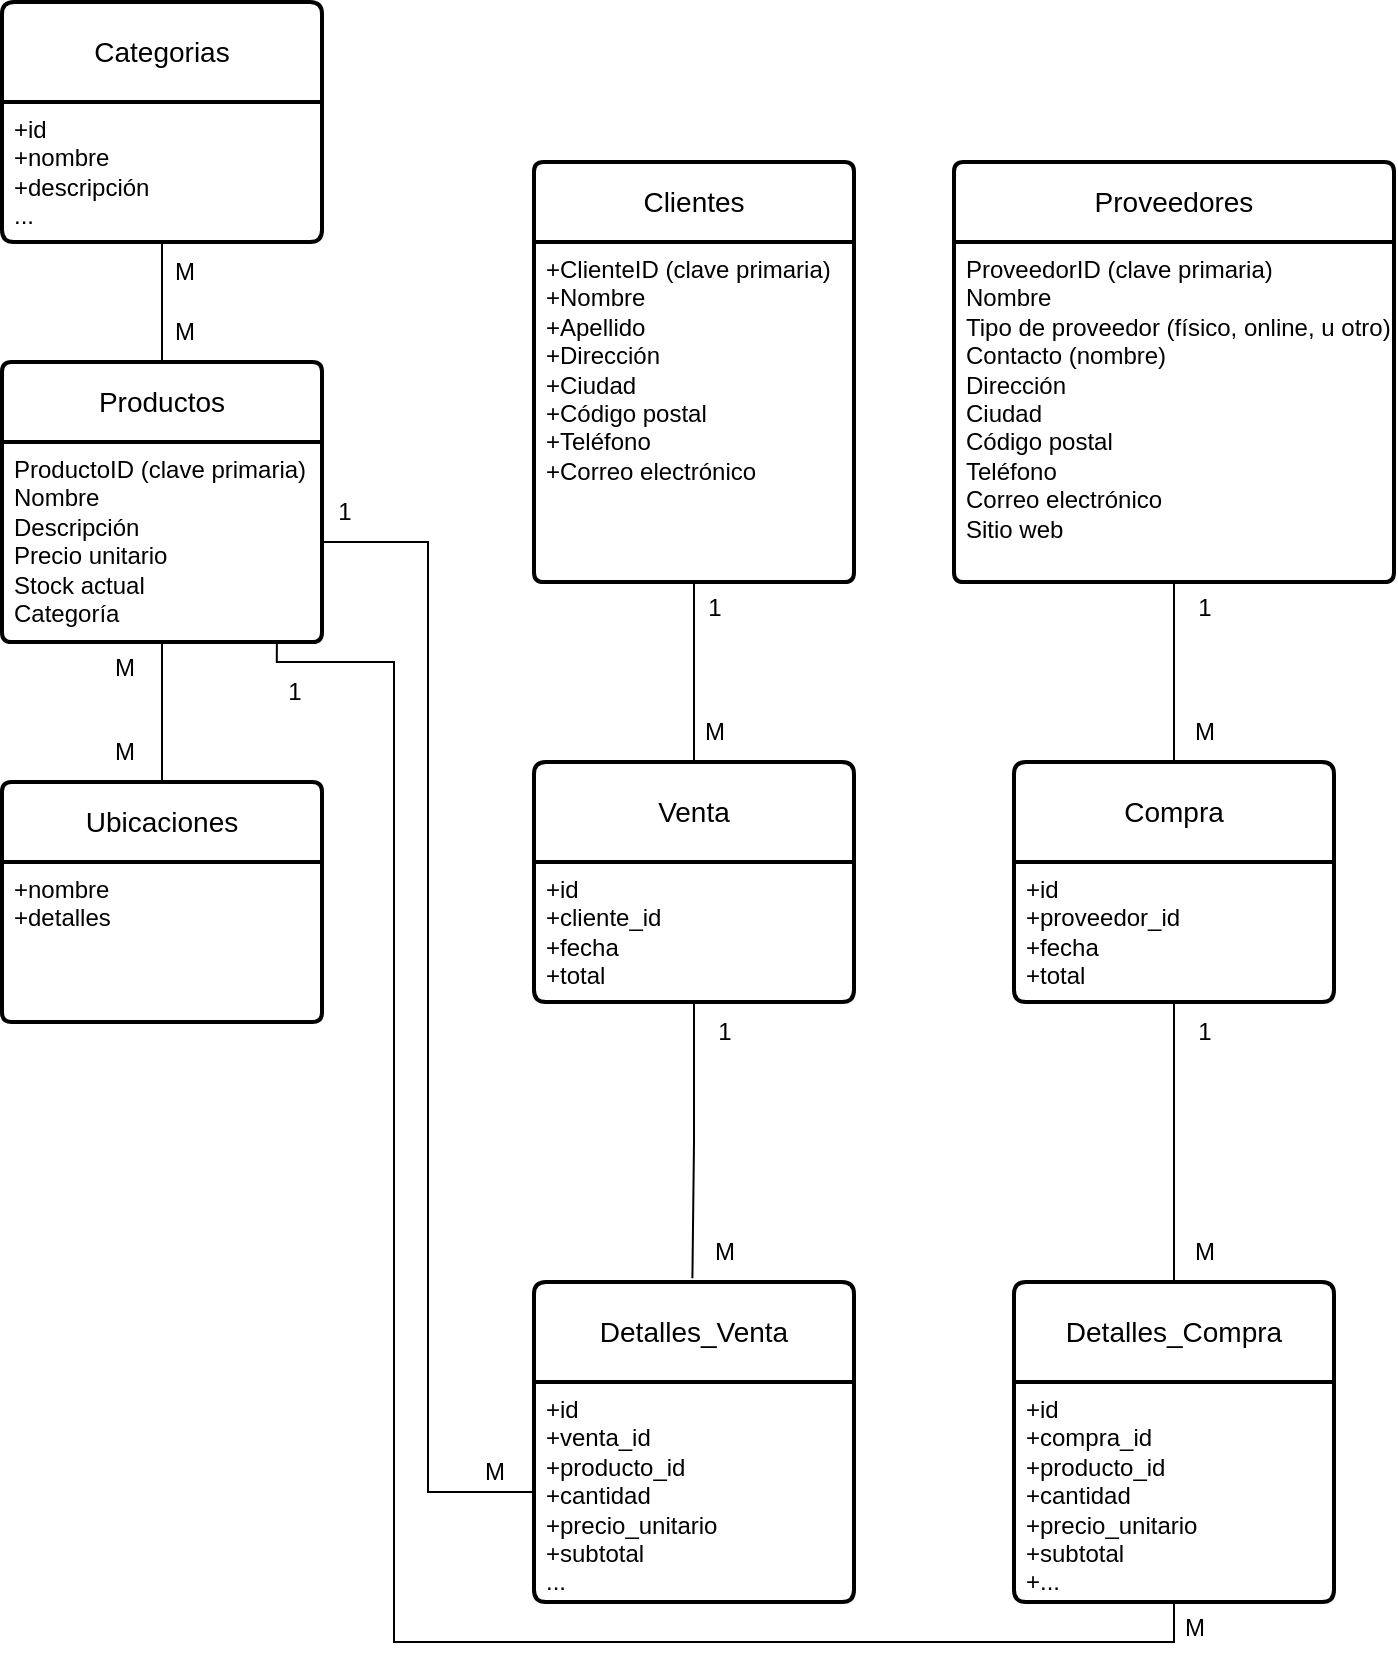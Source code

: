 <mxfile version="22.0.6" type="github">
  <diagram name="Página-1" id="wGqb95JXl2CCbVm-q4vb">
    <mxGraphModel dx="981" dy="608" grid="1" gridSize="10" guides="1" tooltips="1" connect="1" arrows="1" fold="1" page="1" pageScale="1" pageWidth="827" pageHeight="1169" math="0" shadow="0">
      <root>
        <mxCell id="0" />
        <mxCell id="1" parent="0" />
        <mxCell id="eWYk2wQm-RLrt0vCJLNE-28" value="Productos" style="swimlane;childLayout=stackLayout;horizontal=1;startSize=40;horizontalStack=0;rounded=1;fontSize=14;fontStyle=0;strokeWidth=2;resizeParent=0;resizeLast=1;shadow=0;dashed=0;align=center;arcSize=4;whiteSpace=wrap;html=1;" vertex="1" parent="1">
          <mxGeometry x="14" y="200" width="160" height="140" as="geometry" />
        </mxCell>
        <mxCell id="eWYk2wQm-RLrt0vCJLNE-29" value="&lt;div&gt;ProductoID (clave primaria)&lt;/div&gt;&lt;div&gt;Nombre&lt;/div&gt;&lt;div&gt;Descripción&lt;/div&gt;&lt;div&gt;Precio unitario&lt;/div&gt;&lt;div&gt;Stock actual&lt;/div&gt;&lt;div&gt;Categoría&lt;/div&gt;" style="align=left;strokeColor=none;fillColor=none;spacingLeft=4;fontSize=12;verticalAlign=top;resizable=0;rotatable=0;part=1;html=1;" vertex="1" parent="eWYk2wQm-RLrt0vCJLNE-28">
          <mxGeometry y="40" width="160" height="100" as="geometry" />
        </mxCell>
        <mxCell id="eWYk2wQm-RLrt0vCJLNE-30" value="Ubicaciones" style="swimlane;childLayout=stackLayout;horizontal=1;startSize=40;horizontalStack=0;rounded=1;fontSize=14;fontStyle=0;strokeWidth=2;resizeParent=0;resizeLast=1;shadow=0;dashed=0;align=center;arcSize=4;whiteSpace=wrap;html=1;" vertex="1" parent="1">
          <mxGeometry x="14" y="410" width="160" height="120" as="geometry" />
        </mxCell>
        <mxCell id="eWYk2wQm-RLrt0vCJLNE-31" value="+nombre&lt;br&gt;+detalles&lt;br&gt;" style="align=left;strokeColor=none;fillColor=none;spacingLeft=4;fontSize=12;verticalAlign=top;resizable=0;rotatable=0;part=1;html=1;" vertex="1" parent="eWYk2wQm-RLrt0vCJLNE-30">
          <mxGeometry y="40" width="160" height="80" as="geometry" />
        </mxCell>
        <mxCell id="eWYk2wQm-RLrt0vCJLNE-33" value="Clientes" style="swimlane;childLayout=stackLayout;horizontal=1;startSize=40;horizontalStack=0;rounded=1;fontSize=14;fontStyle=0;strokeWidth=2;resizeParent=0;resizeLast=1;shadow=0;dashed=0;align=center;arcSize=4;whiteSpace=wrap;html=1;" vertex="1" parent="1">
          <mxGeometry x="280" y="100" width="160" height="210" as="geometry" />
        </mxCell>
        <mxCell id="eWYk2wQm-RLrt0vCJLNE-34" value="&lt;div&gt;+ClienteID (clave primaria)&lt;/div&gt;&lt;div&gt;+Nombre&lt;/div&gt;&lt;div&gt;+Apellido&lt;/div&gt;&lt;div&gt;+Dirección&lt;/div&gt;&lt;div&gt;+Ciudad&lt;/div&gt;&lt;div&gt;+Código postal&lt;/div&gt;&lt;div&gt;+Teléfono&lt;/div&gt;&lt;div&gt;+Correo electrónico&lt;/div&gt;" style="align=left;strokeColor=none;fillColor=none;spacingLeft=4;fontSize=12;verticalAlign=top;resizable=0;rotatable=0;part=1;html=1;" vertex="1" parent="eWYk2wQm-RLrt0vCJLNE-33">
          <mxGeometry y="40" width="160" height="170" as="geometry" />
        </mxCell>
        <mxCell id="eWYk2wQm-RLrt0vCJLNE-35" value="Proveedores" style="swimlane;childLayout=stackLayout;horizontal=1;startSize=40;horizontalStack=0;rounded=1;fontSize=14;fontStyle=0;strokeWidth=2;resizeParent=0;resizeLast=1;shadow=0;dashed=0;align=center;arcSize=4;whiteSpace=wrap;html=1;" vertex="1" parent="1">
          <mxGeometry x="490" y="100" width="220" height="210" as="geometry" />
        </mxCell>
        <mxCell id="eWYk2wQm-RLrt0vCJLNE-36" value="&lt;div&gt;ProveedorID (clave primaria)&lt;/div&gt;&lt;div&gt;Nombre&lt;/div&gt;&lt;div&gt;Tipo de proveedor (físico, online, u otro)&lt;/div&gt;&lt;div&gt;Contacto (nombre)&lt;/div&gt;&lt;div&gt;Dirección&lt;/div&gt;&lt;div&gt;Ciudad&lt;/div&gt;&lt;div&gt;Código postal&lt;/div&gt;&lt;div&gt;Teléfono&lt;/div&gt;&lt;div&gt;Correo electrónico&lt;/div&gt;&lt;div&gt;Sitio web&lt;/div&gt;&lt;div&gt;&lt;br&gt;&lt;/div&gt;" style="align=left;strokeColor=none;fillColor=none;spacingLeft=4;fontSize=12;verticalAlign=top;resizable=0;rotatable=0;part=1;html=1;" vertex="1" parent="eWYk2wQm-RLrt0vCJLNE-35">
          <mxGeometry y="40" width="220" height="170" as="geometry" />
        </mxCell>
        <mxCell id="eWYk2wQm-RLrt0vCJLNE-37" value="" style="endArrow=none;html=1;rounded=0;entryX=0.5;entryY=0;entryDx=0;entryDy=0;exitX=0.5;exitY=1;exitDx=0;exitDy=0;strokeColor=default;" edge="1" parent="1" source="eWYk2wQm-RLrt0vCJLNE-29" target="eWYk2wQm-RLrt0vCJLNE-30">
          <mxGeometry width="50" height="50" relative="1" as="geometry">
            <mxPoint x="134" y="360" as="sourcePoint" />
            <mxPoint x="184" y="310" as="targetPoint" />
          </mxGeometry>
        </mxCell>
        <mxCell id="eWYk2wQm-RLrt0vCJLNE-38" value="M" style="text;html=1;align=center;verticalAlign=middle;resizable=0;points=[];autosize=1;strokeColor=none;fillColor=none;" vertex="1" parent="1">
          <mxGeometry x="60" y="338" width="30" height="30" as="geometry" />
        </mxCell>
        <mxCell id="eWYk2wQm-RLrt0vCJLNE-39" value="M" style="text;html=1;align=center;verticalAlign=middle;resizable=0;points=[];autosize=1;strokeColor=none;fillColor=none;" vertex="1" parent="1">
          <mxGeometry x="60" y="380" width="30" height="30" as="geometry" />
        </mxCell>
        <mxCell id="eWYk2wQm-RLrt0vCJLNE-40" value="Venta" style="swimlane;childLayout=stackLayout;horizontal=1;startSize=50;horizontalStack=0;rounded=1;fontSize=14;fontStyle=0;strokeWidth=2;resizeParent=0;resizeLast=1;shadow=0;dashed=0;align=center;arcSize=4;whiteSpace=wrap;html=1;" vertex="1" parent="1">
          <mxGeometry x="280" y="400" width="160" height="120" as="geometry">
            <mxRectangle x="280" y="340" width="80" height="50" as="alternateBounds" />
          </mxGeometry>
        </mxCell>
        <mxCell id="eWYk2wQm-RLrt0vCJLNE-41" value="+id&lt;br&gt;+cliente_id&lt;br&gt;+fecha&lt;br&gt;+total" style="align=left;strokeColor=none;fillColor=none;spacingLeft=4;fontSize=12;verticalAlign=top;resizable=0;rotatable=0;part=1;html=1;" vertex="1" parent="eWYk2wQm-RLrt0vCJLNE-40">
          <mxGeometry y="50" width="160" height="70" as="geometry" />
        </mxCell>
        <mxCell id="eWYk2wQm-RLrt0vCJLNE-44" value="Detalles_Venta" style="swimlane;childLayout=stackLayout;horizontal=1;startSize=50;horizontalStack=0;rounded=1;fontSize=14;fontStyle=0;strokeWidth=2;resizeParent=0;resizeLast=1;shadow=0;dashed=0;align=center;arcSize=4;whiteSpace=wrap;html=1;" vertex="1" parent="1">
          <mxGeometry x="280" y="660" width="160" height="160" as="geometry" />
        </mxCell>
        <mxCell id="eWYk2wQm-RLrt0vCJLNE-45" value="+id&lt;br&gt;+venta_id&lt;br&gt;+producto_id&lt;br&gt;+cantidad&lt;br&gt;+precio_unitario&lt;br&gt;+subtotal&lt;br&gt;..." style="align=left;strokeColor=none;fillColor=none;spacingLeft=4;fontSize=12;verticalAlign=top;resizable=0;rotatable=0;part=1;html=1;" vertex="1" parent="eWYk2wQm-RLrt0vCJLNE-44">
          <mxGeometry y="50" width="160" height="110" as="geometry" />
        </mxCell>
        <mxCell id="eWYk2wQm-RLrt0vCJLNE-46" value="Detalles_Compra" style="swimlane;childLayout=stackLayout;horizontal=1;startSize=50;horizontalStack=0;rounded=1;fontSize=14;fontStyle=0;strokeWidth=2;resizeParent=0;resizeLast=1;shadow=0;dashed=0;align=center;arcSize=4;whiteSpace=wrap;html=1;" vertex="1" parent="1">
          <mxGeometry x="520" y="660" width="160" height="160" as="geometry" />
        </mxCell>
        <mxCell id="eWYk2wQm-RLrt0vCJLNE-47" value="+id&lt;br&gt;+compra_id&lt;br&gt;+producto_id&lt;br&gt;+cantidad&lt;br&gt;+precio_unitario&lt;br&gt;+subtotal&lt;br&gt;+..." style="align=left;strokeColor=none;fillColor=none;spacingLeft=4;fontSize=12;verticalAlign=top;resizable=0;rotatable=0;part=1;html=1;" vertex="1" parent="eWYk2wQm-RLrt0vCJLNE-46">
          <mxGeometry y="50" width="160" height="110" as="geometry" />
        </mxCell>
        <mxCell id="eWYk2wQm-RLrt0vCJLNE-48" value="Compra" style="swimlane;childLayout=stackLayout;horizontal=1;startSize=50;horizontalStack=0;rounded=1;fontSize=14;fontStyle=0;strokeWidth=2;resizeParent=0;resizeLast=1;shadow=0;dashed=0;align=center;arcSize=4;whiteSpace=wrap;html=1;" vertex="1" parent="1">
          <mxGeometry x="520" y="400" width="160" height="120" as="geometry" />
        </mxCell>
        <mxCell id="eWYk2wQm-RLrt0vCJLNE-49" value="+id&lt;br&gt;+proveedor_id&lt;br&gt;+fecha&lt;br&gt;+total" style="align=left;strokeColor=none;fillColor=none;spacingLeft=4;fontSize=12;verticalAlign=top;resizable=0;rotatable=0;part=1;html=1;" vertex="1" parent="eWYk2wQm-RLrt0vCJLNE-48">
          <mxGeometry y="50" width="160" height="70" as="geometry" />
        </mxCell>
        <mxCell id="eWYk2wQm-RLrt0vCJLNE-51" style="edgeStyle=orthogonalEdgeStyle;orthogonalLoop=1;jettySize=auto;html=1;entryX=0.495;entryY=-0.012;entryDx=0;entryDy=0;strokeColor=default;rounded=0;endArrow=none;endFill=0;entryPerimeter=0;exitX=0.5;exitY=1;exitDx=0;exitDy=0;" edge="1" parent="1" source="eWYk2wQm-RLrt0vCJLNE-41" target="eWYk2wQm-RLrt0vCJLNE-44">
          <mxGeometry relative="1" as="geometry">
            <mxPoint x="340" y="520" as="sourcePoint" />
            <mxPoint x="359.81" y="540" as="targetPoint" />
          </mxGeometry>
        </mxCell>
        <mxCell id="eWYk2wQm-RLrt0vCJLNE-52" style="edgeStyle=orthogonalEdgeStyle;rounded=0;orthogonalLoop=1;jettySize=auto;html=1;exitX=0.5;exitY=1;exitDx=0;exitDy=0;entryX=0.5;entryY=0;entryDx=0;entryDy=0;endArrow=none;endFill=0;" edge="1" parent="1" source="eWYk2wQm-RLrt0vCJLNE-49" target="eWYk2wQm-RLrt0vCJLNE-46">
          <mxGeometry relative="1" as="geometry" />
        </mxCell>
        <mxCell id="eWYk2wQm-RLrt0vCJLNE-53" style="edgeStyle=orthogonalEdgeStyle;rounded=0;orthogonalLoop=1;jettySize=auto;html=1;exitX=0.5;exitY=1;exitDx=0;exitDy=0;entryX=0.5;entryY=0;entryDx=0;entryDy=0;endArrow=none;endFill=0;" edge="1" parent="1" source="eWYk2wQm-RLrt0vCJLNE-36" target="eWYk2wQm-RLrt0vCJLNE-48">
          <mxGeometry relative="1" as="geometry" />
        </mxCell>
        <mxCell id="eWYk2wQm-RLrt0vCJLNE-54" style="edgeStyle=orthogonalEdgeStyle;rounded=0;orthogonalLoop=1;jettySize=auto;html=1;exitX=0.5;exitY=1;exitDx=0;exitDy=0;entryX=0.5;entryY=0;entryDx=0;entryDy=0;endArrow=none;endFill=0;" edge="1" parent="1" source="eWYk2wQm-RLrt0vCJLNE-34" target="eWYk2wQm-RLrt0vCJLNE-40">
          <mxGeometry relative="1" as="geometry" />
        </mxCell>
        <mxCell id="eWYk2wQm-RLrt0vCJLNE-55" value="1" style="text;html=1;align=center;verticalAlign=middle;resizable=0;points=[];autosize=1;strokeColor=none;fillColor=none;" vertex="1" parent="1">
          <mxGeometry x="355" y="308" width="30" height="30" as="geometry" />
        </mxCell>
        <mxCell id="eWYk2wQm-RLrt0vCJLNE-56" value="M" style="text;html=1;align=center;verticalAlign=middle;resizable=0;points=[];autosize=1;strokeColor=none;fillColor=none;" vertex="1" parent="1">
          <mxGeometry x="355" y="370" width="30" height="30" as="geometry" />
        </mxCell>
        <mxCell id="eWYk2wQm-RLrt0vCJLNE-57" value="1" style="text;html=1;align=center;verticalAlign=middle;resizable=0;points=[];autosize=1;strokeColor=none;fillColor=none;" vertex="1" parent="1">
          <mxGeometry x="600" y="308" width="30" height="30" as="geometry" />
        </mxCell>
        <mxCell id="eWYk2wQm-RLrt0vCJLNE-58" value="M" style="text;html=1;align=center;verticalAlign=middle;resizable=0;points=[];autosize=1;strokeColor=none;fillColor=none;" vertex="1" parent="1">
          <mxGeometry x="600" y="370" width="30" height="30" as="geometry" />
        </mxCell>
        <mxCell id="eWYk2wQm-RLrt0vCJLNE-59" value="1" style="text;html=1;align=center;verticalAlign=middle;resizable=0;points=[];autosize=1;strokeColor=none;fillColor=none;" vertex="1" parent="1">
          <mxGeometry x="360" y="520" width="30" height="30" as="geometry" />
        </mxCell>
        <mxCell id="eWYk2wQm-RLrt0vCJLNE-60" value="M" style="text;html=1;align=center;verticalAlign=middle;resizable=0;points=[];autosize=1;strokeColor=none;fillColor=none;" vertex="1" parent="1">
          <mxGeometry x="360" y="630" width="30" height="30" as="geometry" />
        </mxCell>
        <mxCell id="eWYk2wQm-RLrt0vCJLNE-61" value="1" style="text;html=1;align=center;verticalAlign=middle;resizable=0;points=[];autosize=1;strokeColor=none;fillColor=none;" vertex="1" parent="1">
          <mxGeometry x="600" y="520" width="30" height="30" as="geometry" />
        </mxCell>
        <mxCell id="eWYk2wQm-RLrt0vCJLNE-62" value="M" style="text;html=1;align=center;verticalAlign=middle;resizable=0;points=[];autosize=1;strokeColor=none;fillColor=none;" vertex="1" parent="1">
          <mxGeometry x="600" y="630" width="30" height="30" as="geometry" />
        </mxCell>
        <mxCell id="eWYk2wQm-RLrt0vCJLNE-66" style="edgeStyle=orthogonalEdgeStyle;rounded=0;orthogonalLoop=1;jettySize=auto;html=1;exitX=0.5;exitY=1;exitDx=0;exitDy=0;entryX=0.5;entryY=0;entryDx=0;entryDy=0;endArrow=none;endFill=0;" edge="1" parent="1" source="eWYk2wQm-RLrt0vCJLNE-64" target="eWYk2wQm-RLrt0vCJLNE-28">
          <mxGeometry relative="1" as="geometry" />
        </mxCell>
        <mxCell id="eWYk2wQm-RLrt0vCJLNE-64" value="Categorias" style="swimlane;childLayout=stackLayout;horizontal=1;startSize=50;horizontalStack=0;rounded=1;fontSize=14;fontStyle=0;strokeWidth=2;resizeParent=0;resizeLast=1;shadow=0;dashed=0;align=center;arcSize=4;whiteSpace=wrap;html=1;" vertex="1" parent="1">
          <mxGeometry x="14" y="20" width="160" height="120" as="geometry" />
        </mxCell>
        <mxCell id="eWYk2wQm-RLrt0vCJLNE-65" value="+id&lt;br&gt;+nombre&lt;br&gt;+descripción&lt;br&gt;..." style="align=left;strokeColor=none;fillColor=none;spacingLeft=4;fontSize=12;verticalAlign=top;resizable=0;rotatable=0;part=1;html=1;" vertex="1" parent="eWYk2wQm-RLrt0vCJLNE-64">
          <mxGeometry y="50" width="160" height="70" as="geometry" />
        </mxCell>
        <mxCell id="eWYk2wQm-RLrt0vCJLNE-67" style="edgeStyle=orthogonalEdgeStyle;rounded=0;orthogonalLoop=1;jettySize=auto;html=1;entryX=0;entryY=0.5;entryDx=0;entryDy=0;endArrow=none;endFill=0;" edge="1" parent="1" source="eWYk2wQm-RLrt0vCJLNE-29" target="eWYk2wQm-RLrt0vCJLNE-45">
          <mxGeometry relative="1" as="geometry" />
        </mxCell>
        <mxCell id="eWYk2wQm-RLrt0vCJLNE-68" style="edgeStyle=orthogonalEdgeStyle;rounded=0;orthogonalLoop=1;jettySize=auto;html=1;entryX=0.5;entryY=1;entryDx=0;entryDy=0;exitX=0.859;exitY=1.009;exitDx=0;exitDy=0;exitPerimeter=0;endArrow=none;endFill=0;" edge="1" parent="1" source="eWYk2wQm-RLrt0vCJLNE-29" target="eWYk2wQm-RLrt0vCJLNE-47">
          <mxGeometry relative="1" as="geometry">
            <Array as="points">
              <mxPoint x="151" y="350" />
              <mxPoint x="210" y="350" />
              <mxPoint x="210" y="840" />
              <mxPoint x="600" y="840" />
            </Array>
          </mxGeometry>
        </mxCell>
        <mxCell id="eWYk2wQm-RLrt0vCJLNE-69" value="1" style="text;html=1;align=center;verticalAlign=middle;resizable=0;points=[];autosize=1;strokeColor=none;fillColor=none;" vertex="1" parent="1">
          <mxGeometry x="145" y="350" width="30" height="30" as="geometry" />
        </mxCell>
        <mxCell id="eWYk2wQm-RLrt0vCJLNE-70" value="1" style="text;html=1;align=center;verticalAlign=middle;resizable=0;points=[];autosize=1;strokeColor=none;fillColor=none;" vertex="1" parent="1">
          <mxGeometry x="170" y="260" width="30" height="30" as="geometry" />
        </mxCell>
        <mxCell id="eWYk2wQm-RLrt0vCJLNE-71" value="M" style="text;html=1;align=center;verticalAlign=middle;resizable=0;points=[];autosize=1;strokeColor=none;fillColor=none;" vertex="1" parent="1">
          <mxGeometry x="245" y="740" width="30" height="30" as="geometry" />
        </mxCell>
        <mxCell id="eWYk2wQm-RLrt0vCJLNE-72" value="M" style="text;html=1;align=center;verticalAlign=middle;resizable=0;points=[];autosize=1;strokeColor=none;fillColor=none;" vertex="1" parent="1">
          <mxGeometry x="595" y="818" width="30" height="30" as="geometry" />
        </mxCell>
        <mxCell id="eWYk2wQm-RLrt0vCJLNE-73" value="M" style="text;html=1;align=center;verticalAlign=middle;resizable=0;points=[];autosize=1;strokeColor=none;fillColor=none;" vertex="1" parent="1">
          <mxGeometry x="90" y="140" width="30" height="30" as="geometry" />
        </mxCell>
        <mxCell id="eWYk2wQm-RLrt0vCJLNE-74" value="M" style="text;html=1;align=center;verticalAlign=middle;resizable=0;points=[];autosize=1;strokeColor=none;fillColor=none;" vertex="1" parent="1">
          <mxGeometry x="90" y="170" width="30" height="30" as="geometry" />
        </mxCell>
      </root>
    </mxGraphModel>
  </diagram>
</mxfile>
